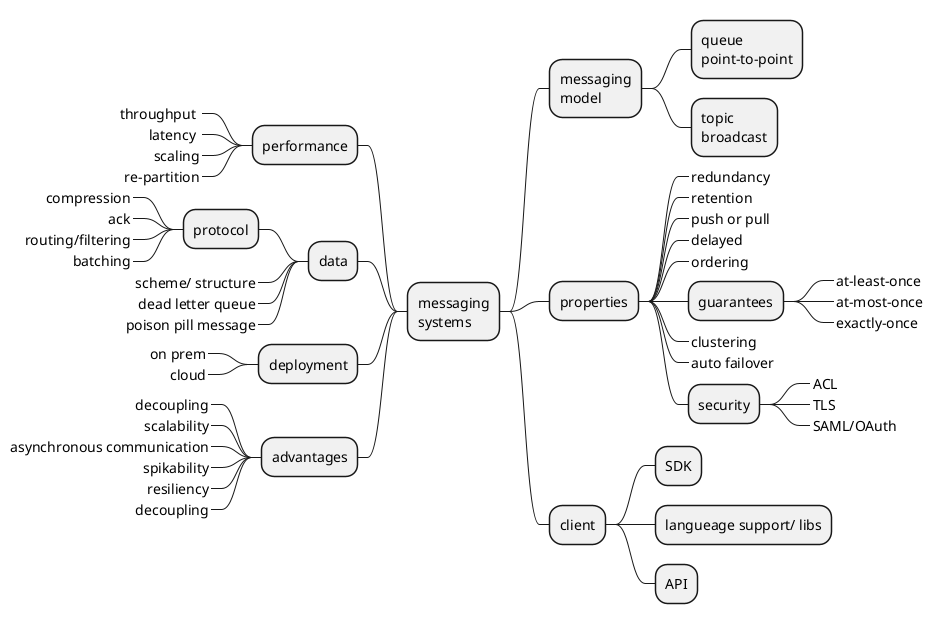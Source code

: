 @startmindmap
+ messaging\nsystems
++ messaging\nmodel
+++ queue\npoint-to-point
+++ topic\nbroadcast
++ properties
+++_ redundancy
+++_ retention
+++_ push or pull
+++_ delayed
+++_ ordering
+++ guarantees
++++_ at-least-once
++++_ at-most-once
++++_ exactly-once
+++_ clustering
+++_ auto failover
+++ security
++++_ ACL
++++_ TLS
++++_ SAML/OAuth
++ client
+++ SDK
+++ langueage support/ libs
+++ API
-- performance
---_ throughput 
---_ latency 
---_ scaling
---_ re-partition
-- data
--- protocol
----_ compression
----_ ack
----_ routing/filtering
----_ batching
---_ scheme/ structure
---_ dead letter queue
---_ poison pill message
-- deployment
---_ on prem
---_ cloud
-- advantages
---_ decoupling
---_ scalability
---_ asynchronous communication
---_ spikability
---_ resiliency
---_ decoupling

@endmindmap
